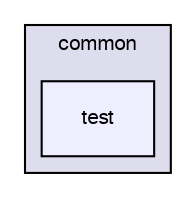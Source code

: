 digraph G {
  compound=true
  node [ fontsize=10, fontname="FreeSans"];
  edge [ labelfontsize=9, labelfontname="FreeSans"];
  subgraph clusterdir_cbb40b532500855a4d3fb2d96695f9bb {
    graph [ bgcolor="#ddddee", pencolor="black", label="common" fontname="FreeSans", fontsize=10, URL="dir_cbb40b532500855a4d3fb2d96695f9bb.html"]
  dir_8d2282ca4c28f6e97775ba4b3006ab7b [shape=box, label="test", style="filled", fillcolor="#eeeeff", pencolor="black", URL="dir_8d2282ca4c28f6e97775ba4b3006ab7b.html"];
  }
}
